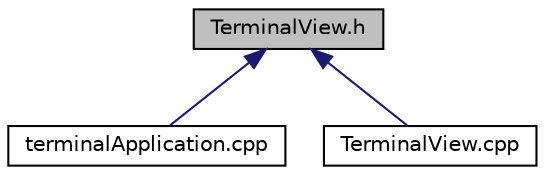digraph "TerminalView.h"
{
 // LATEX_PDF_SIZE
  edge [fontname="Helvetica",fontsize="10",labelfontname="Helvetica",labelfontsize="10"];
  node [fontname="Helvetica",fontsize="10",shape=record];
  Node1 [label="TerminalView.h",height=0.2,width=0.4,color="black", fillcolor="grey75", style="filled", fontcolor="black",tooltip="TerminalView header file. This file contains the definitions for the terminal view class...."];
  Node1 -> Node2 [dir="back",color="midnightblue",fontsize="10",style="solid"];
  Node2 [label="terminalApplication.cpp",height=0.2,width=0.4,color="black", fillcolor="white", style="filled",URL="$terminalApplication_8cpp.html",tooltip="terminalApplication program. This program will be the launcher for the terminal app...."];
  Node1 -> Node3 [dir="back",color="midnightblue",fontsize="10",style="solid"];
  Node3 [label="TerminalView.cpp",height=0.2,width=0.4,color="black", fillcolor="white", style="filled",URL="$TerminalView_8cpp.html",tooltip="TerminalView program. This cpp file contains the implemntation of the terminalView class It will make..."];
}
